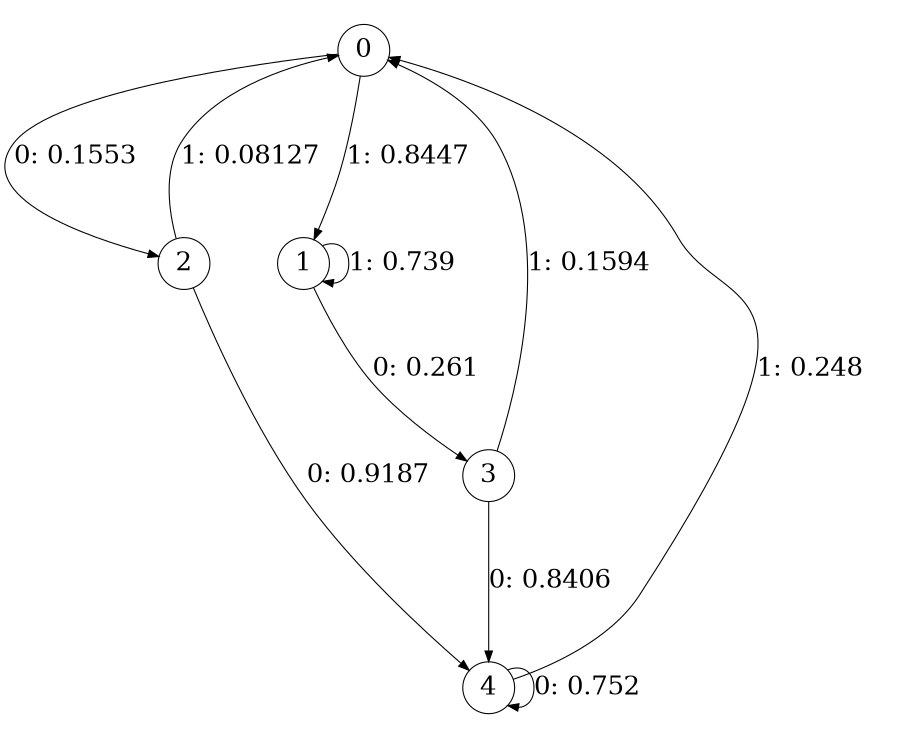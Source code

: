 digraph "ch11randomL4" {
size = "6,8.5";
ratio = "fill";
node [shape = circle];
node [fontsize = 24];
edge [fontsize = 24];
0 -> 2 [label = "0: 0.1553   "];
0 -> 1 [label = "1: 0.8447   "];
1 -> 3 [label = "0: 0.261    "];
1 -> 1 [label = "1: 0.739    "];
2 -> 4 [label = "0: 0.9187   "];
2 -> 0 [label = "1: 0.08127  "];
3 -> 4 [label = "0: 0.8406   "];
3 -> 0 [label = "1: 0.1594   "];
4 -> 4 [label = "0: 0.752    "];
4 -> 0 [label = "1: 0.248    "];
}